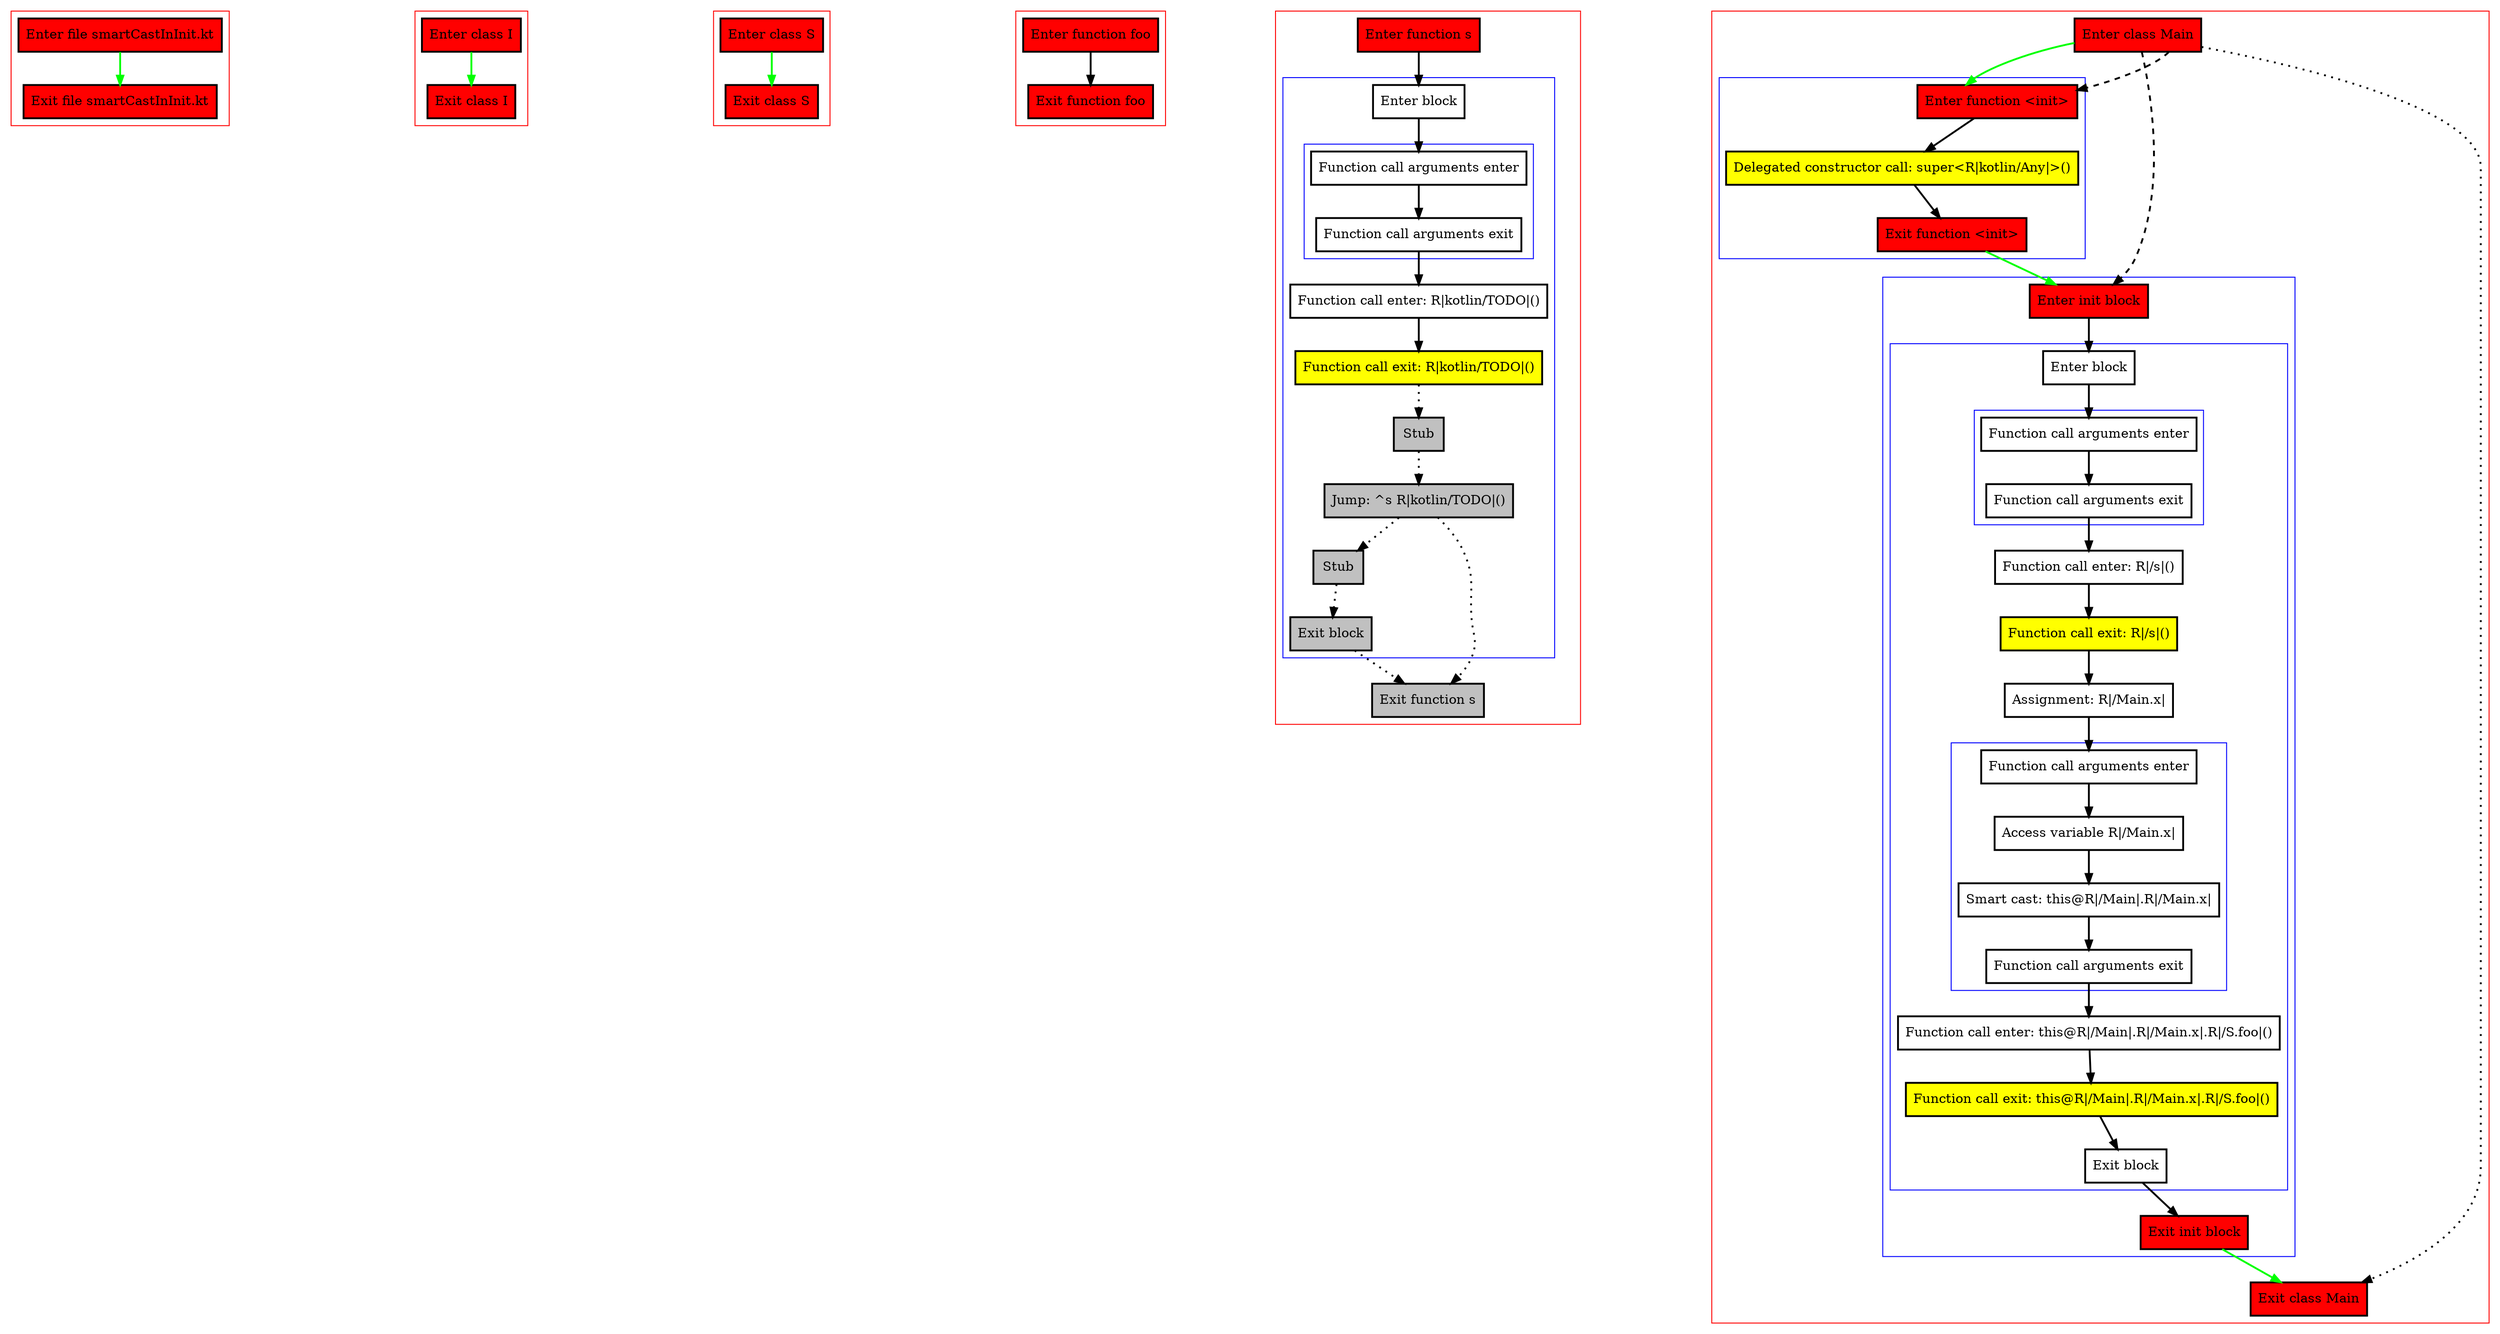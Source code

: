 digraph smartCastInInit_kt {
    graph [nodesep=3]
    node [shape=box penwidth=2]
    edge [penwidth=2]

    subgraph cluster_0 {
        color=red
        0 [label="Enter file smartCastInInit.kt" style="filled" fillcolor=red];
        1 [label="Exit file smartCastInInit.kt" style="filled" fillcolor=red];
    }
    0 -> {1} [color=green];

    subgraph cluster_1 {
        color=red
        2 [label="Enter class I" style="filled" fillcolor=red];
        3 [label="Exit class I" style="filled" fillcolor=red];
    }
    2 -> {3} [color=green];

    subgraph cluster_2 {
        color=red
        4 [label="Enter class S" style="filled" fillcolor=red];
        5 [label="Exit class S" style="filled" fillcolor=red];
    }
    4 -> {5} [color=green];

    subgraph cluster_3 {
        color=red
        6 [label="Enter function foo" style="filled" fillcolor=red];
        7 [label="Exit function foo" style="filled" fillcolor=red];
    }
    6 -> {7};

    subgraph cluster_4 {
        color=red
        8 [label="Enter function s" style="filled" fillcolor=red];
        subgraph cluster_5 {
            color=blue
            9 [label="Enter block"];
            subgraph cluster_6 {
                color=blue
                10 [label="Function call arguments enter"];
                11 [label="Function call arguments exit"];
            }
            12 [label="Function call enter: R|kotlin/TODO|()"];
            13 [label="Function call exit: R|kotlin/TODO|()" style="filled" fillcolor=yellow];
            14 [label="Stub" style="filled" fillcolor=gray];
            15 [label="Jump: ^s R|kotlin/TODO|()" style="filled" fillcolor=gray];
            16 [label="Stub" style="filled" fillcolor=gray];
            17 [label="Exit block" style="filled" fillcolor=gray];
        }
        18 [label="Exit function s" style="filled" fillcolor=gray];
    }
    8 -> {9};
    9 -> {10};
    10 -> {11};
    11 -> {12};
    12 -> {13};
    13 -> {14} [style=dotted];
    14 -> {15} [style=dotted];
    15 -> {16 18} [style=dotted];
    16 -> {17} [style=dotted];
    17 -> {18} [style=dotted];

    subgraph cluster_7 {
        color=red
        19 [label="Enter class Main" style="filled" fillcolor=red];
        subgraph cluster_8 {
            color=blue
            20 [label="Enter function <init>" style="filled" fillcolor=red];
            21 [label="Delegated constructor call: super<R|kotlin/Any|>()" style="filled" fillcolor=yellow];
            22 [label="Exit function <init>" style="filled" fillcolor=red];
        }
        subgraph cluster_9 {
            color=blue
            23 [label="Enter init block" style="filled" fillcolor=red];
            subgraph cluster_10 {
                color=blue
                24 [label="Enter block"];
                subgraph cluster_11 {
                    color=blue
                    25 [label="Function call arguments enter"];
                    26 [label="Function call arguments exit"];
                }
                27 [label="Function call enter: R|/s|()"];
                28 [label="Function call exit: R|/s|()" style="filled" fillcolor=yellow];
                29 [label="Assignment: R|/Main.x|"];
                subgraph cluster_12 {
                    color=blue
                    30 [label="Function call arguments enter"];
                    31 [label="Access variable R|/Main.x|"];
                    32 [label="Smart cast: this@R|/Main|.R|/Main.x|"];
                    33 [label="Function call arguments exit"];
                }
                34 [label="Function call enter: this@R|/Main|.R|/Main.x|.R|/S.foo|()"];
                35 [label="Function call exit: this@R|/Main|.R|/Main.x|.R|/S.foo|()" style="filled" fillcolor=yellow];
                36 [label="Exit block"];
            }
            37 [label="Exit init block" style="filled" fillcolor=red];
        }
        38 [label="Exit class Main" style="filled" fillcolor=red];
    }
    19 -> {20} [color=green];
    19 -> {38} [style=dotted];
    19 -> {20 23} [style=dashed];
    20 -> {21};
    21 -> {22};
    22 -> {23} [color=green];
    23 -> {24};
    24 -> {25};
    25 -> {26};
    26 -> {27};
    27 -> {28};
    28 -> {29};
    29 -> {30};
    30 -> {31};
    31 -> {32};
    32 -> {33};
    33 -> {34};
    34 -> {35};
    35 -> {36};
    36 -> {37};
    37 -> {38} [color=green];

}
